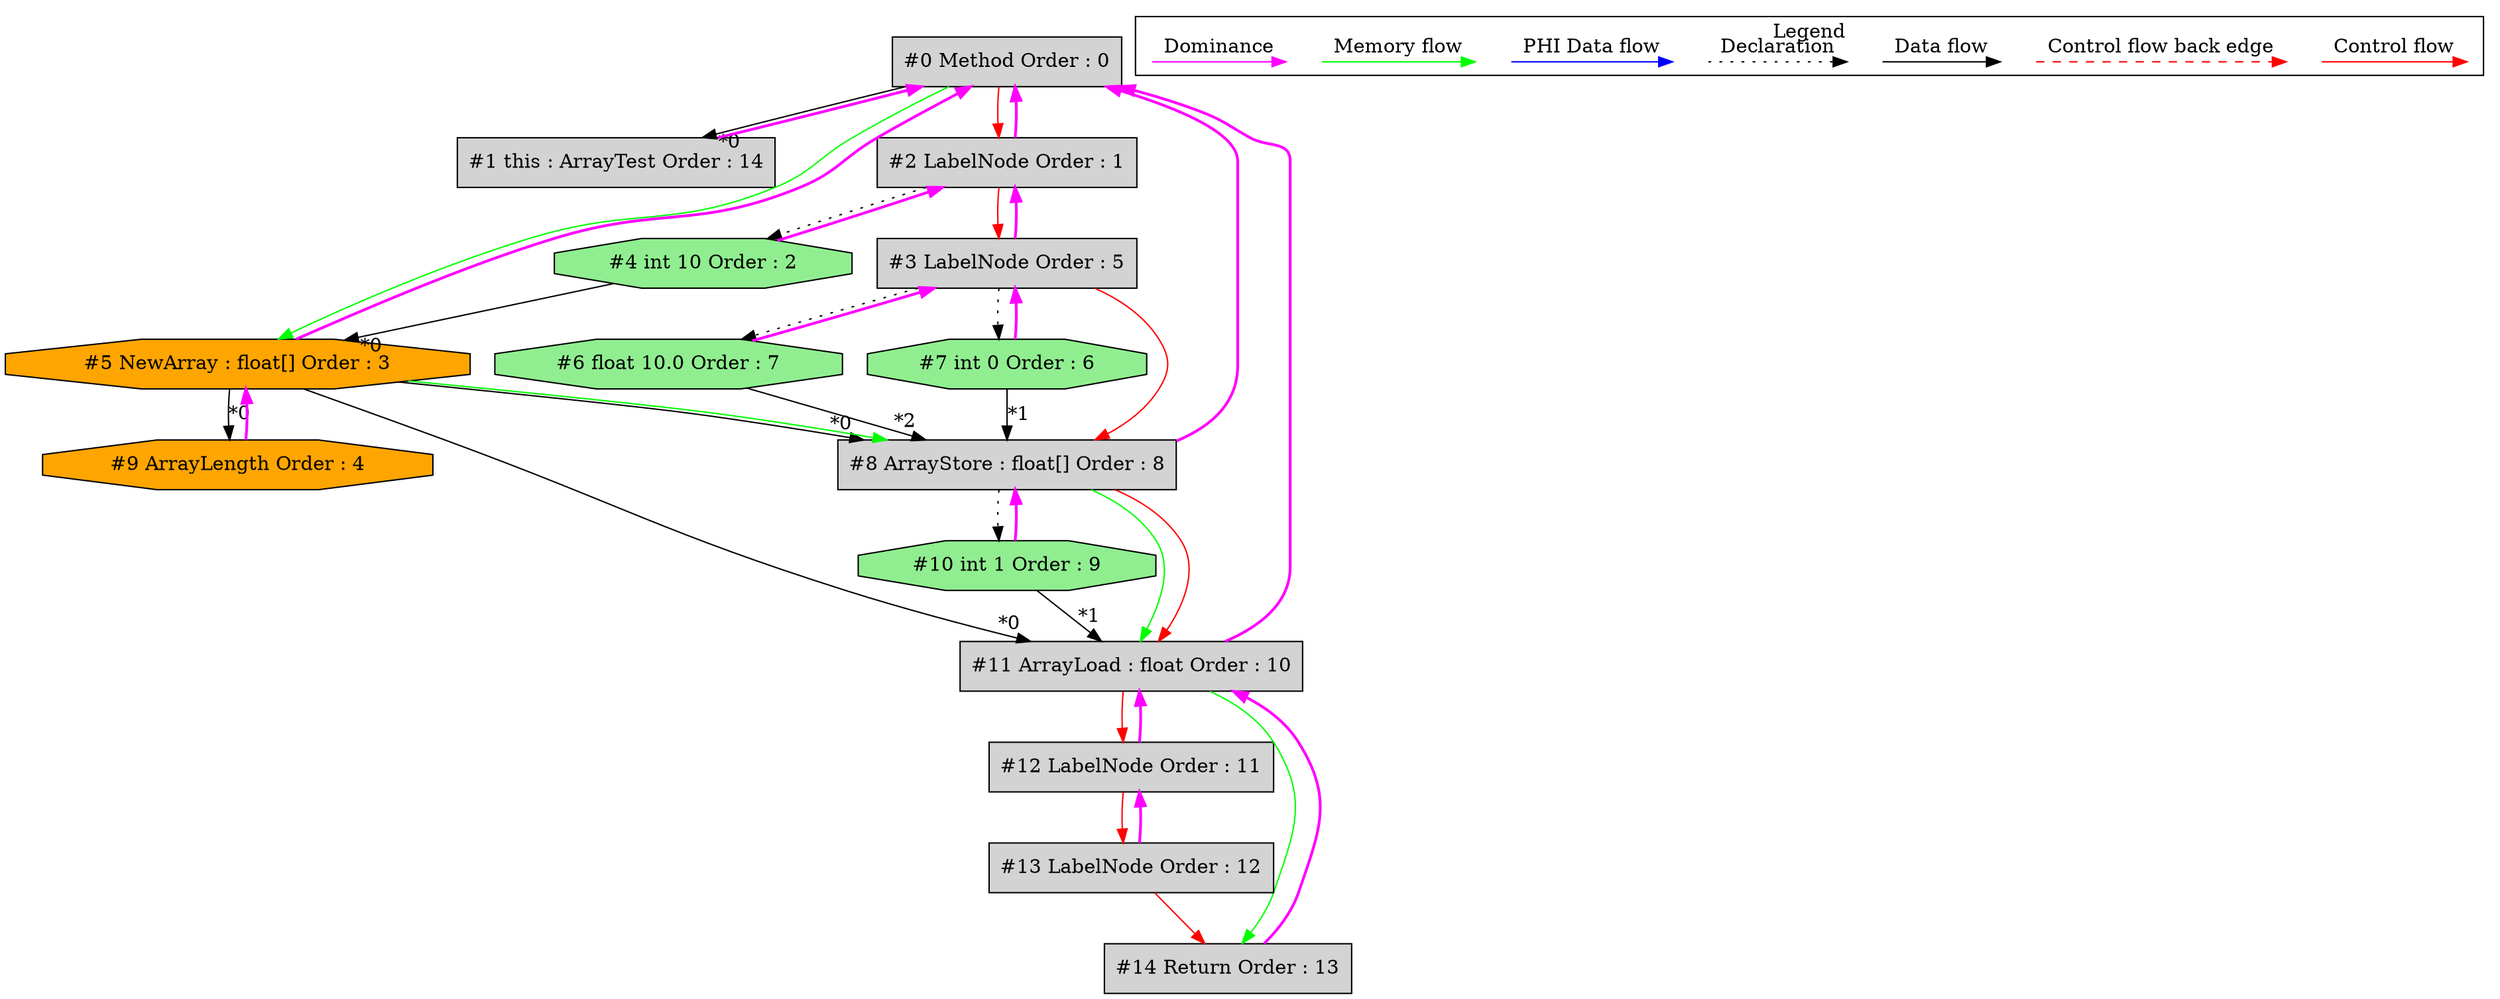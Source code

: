 digraph debugoutput {
 ordering="in";
 node0[label="#0 Method Order : 0",shape=box, fillcolor=lightgrey, style=filled];
 node1[label="#1 this : ArrayTest Order : 14",shape=box, fillcolor=lightgrey, style=filled];
 node1 -> node0[dir="forward" color="fuchsia" penwidth="2"];
 node0 -> node1[headlabel="*0", labeldistance=2];
 node2[label="#2 LabelNode Order : 1",shape=box, fillcolor=lightgrey, style=filled];
 node2 -> node0[dir="forward" color="fuchsia" penwidth="2"];
 node0 -> node2[labeldistance=2, color=red, fontcolor=red];
 node3[label="#3 LabelNode Order : 5",shape=box, fillcolor=lightgrey, style=filled];
 node3 -> node2[dir="forward" color="fuchsia" penwidth="2"];
 node2 -> node3[labeldistance=2, color=red, fontcolor=red];
 node4[label="#4 int 10 Order : 2",shape=octagon, fillcolor=lightgreen, style=filled];
 node4 -> node2[dir="forward" color="fuchsia" penwidth="2"];
 node2 -> node4[style=dotted];
 node5[label="#5 NewArray : float[] Order : 3",shape=octagon, fillcolor=orange, style=filled];
 node5 -> node0[dir="forward" color="fuchsia" penwidth="2"];
 node4 -> node5[headlabel="*0", labeldistance=2];
 node0 -> node5[labeldistance=2, color=green, constraint=false];
 node6[label="#6 float 10.0 Order : 7",shape=octagon, fillcolor=lightgreen, style=filled];
 node6 -> node3[dir="forward" color="fuchsia" penwidth="2"];
 node3 -> node6[style=dotted];
 node7[label="#7 int 0 Order : 6",shape=octagon, fillcolor=lightgreen, style=filled];
 node7 -> node3[dir="forward" color="fuchsia" penwidth="2"];
 node3 -> node7[style=dotted];
 node8[label="#8 ArrayStore : float[] Order : 8",shape=box, fillcolor=lightgrey, style=filled];
 node8 -> node0[dir="forward" color="fuchsia" penwidth="2"];
 node5 -> node8[headlabel="*0", labeldistance=2];
 node7 -> node8[headlabel="*1", labeldistance=2];
 node6 -> node8[headlabel="*2", labeldistance=2];
 node5 -> node8[labeldistance=2, color=green, constraint=false];
 node3 -> node8[labeldistance=2, color=red, fontcolor=red];
 node9[label="#9 ArrayLength Order : 4",shape=octagon, fillcolor=orange, style=filled];
 node9 -> node5[dir="forward" color="fuchsia" penwidth="2"];
 node5 -> node9[headlabel="*0", labeldistance=2];
 node10[label="#10 int 1 Order : 9",shape=octagon, fillcolor=lightgreen, style=filled];
 node10 -> node8[dir="forward" color="fuchsia" penwidth="2"];
 node8 -> node10[style=dotted];
 node11[label="#11 ArrayLoad : float Order : 10",shape=box, fillcolor=lightgrey, style=filled];
 node11 -> node0[dir="forward" color="fuchsia" penwidth="2"];
 node5 -> node11[headlabel="*0", labeldistance=2];
 node10 -> node11[headlabel="*1", labeldistance=2];
 node8 -> node11[labeldistance=2, color=green, constraint=false];
 node8 -> node11[labeldistance=2, color=red, fontcolor=red];
 node12[label="#12 LabelNode Order : 11",shape=box, fillcolor=lightgrey, style=filled];
 node12 -> node11[dir="forward" color="fuchsia" penwidth="2"];
 node11 -> node12[labeldistance=2, color=red, fontcolor=red];
 node13[label="#13 LabelNode Order : 12",shape=box, fillcolor=lightgrey, style=filled];
 node13 -> node12[dir="forward" color="fuchsia" penwidth="2"];
 node12 -> node13[labeldistance=2, color=red, fontcolor=red];
 node14[label="#14 Return Order : 13",shape=box, fillcolor=lightgrey, style=filled];
 node14 -> node11[dir="forward" color="fuchsia" penwidth="2"];
 node13 -> node14[labeldistance=2, color=red, fontcolor=red];
 node11 -> node14[labeldistance=2, color=green, constraint=false];
 subgraph cluster_000 {
  label = "Legend";
  node [shape=point]
  {
   rank=same;
   c0 [style = invis];
   c1 [style = invis];
   c2 [style = invis];
   c3 [style = invis];
   d0 [style = invis];
   d1 [style = invis];
   d2 [style = invis];
   d3 [style = invis];
   d4 [style = invis];
   d5 [style = invis];
   d6 [style = invis];
   d7 [style = invis];
   d8 [style = invis];
   d9 [style = invis];
  }
  c0 -> c1 [label="Control flow", style=solid, color=red]
  c2 -> c3 [label="Control flow back edge", style=dashed, color=red]
  d0 -> d1 [label="Data flow"]
  d2 -> d3 [label="Declaration", style=dotted]
  d4 -> d5 [label="PHI Data flow", color=blue]
  d6 -> d7 [label="Memory flow", color=green]
  d8 -> d9 [label="Dominance", color=fuchsia, style=solid]
 }

}
